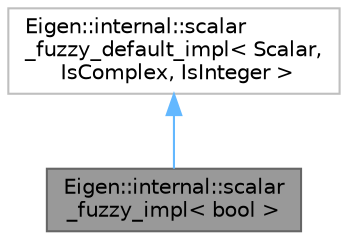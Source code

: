 digraph "Eigen::internal::scalar_fuzzy_impl&lt; bool &gt;"
{
 // LATEX_PDF_SIZE
  bgcolor="transparent";
  edge [fontname=Helvetica,fontsize=10,labelfontname=Helvetica,labelfontsize=10];
  node [fontname=Helvetica,fontsize=10,shape=box,height=0.2,width=0.4];
  Node1 [id="Node000001",label="Eigen::internal::scalar\l_fuzzy_impl\< bool \>",height=0.2,width=0.4,color="gray40", fillcolor="grey60", style="filled", fontcolor="black",tooltip=" "];
  Node2 -> Node1 [id="edge2_Node000001_Node000002",dir="back",color="steelblue1",style="solid",tooltip=" "];
  Node2 [id="Node000002",label="Eigen::internal::scalar\l_fuzzy_default_impl\< Scalar,\l IsComplex, IsInteger \>",height=0.2,width=0.4,color="grey75", fillcolor="white", style="filled",URL="$structEigen_1_1internal_1_1scalar__fuzzy__default__impl.html",tooltip=" "];
}
